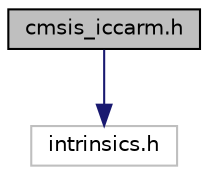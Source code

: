 digraph "cmsis_iccarm.h"
{
 // LATEX_PDF_SIZE
  edge [fontname="Helvetica",fontsize="10",labelfontname="Helvetica",labelfontsize="10"];
  node [fontname="Helvetica",fontsize="10",shape=record];
  Node1 [label="cmsis_iccarm.h",height=0.2,width=0.4,color="black", fillcolor="grey75", style="filled", fontcolor="black",tooltip="CMSIS compiler ICCARM (IAR Compiler for Arm) header file."];
  Node1 -> Node2 [color="midnightblue",fontsize="10",style="solid",fontname="Helvetica"];
  Node2 [label="intrinsics.h",height=0.2,width=0.4,color="grey75", fillcolor="white", style="filled",tooltip=" "];
}
